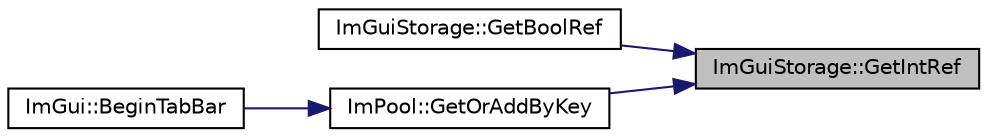 digraph "ImGuiStorage::GetIntRef"
{
 // LATEX_PDF_SIZE
  edge [fontname="Helvetica",fontsize="10",labelfontname="Helvetica",labelfontsize="10"];
  node [fontname="Helvetica",fontsize="10",shape=record];
  rankdir="RL";
  Node1 [label="ImGuiStorage::GetIntRef",height=0.2,width=0.4,color="black", fillcolor="grey75", style="filled", fontcolor="black",tooltip=" "];
  Node1 -> Node2 [dir="back",color="midnightblue",fontsize="10",style="solid"];
  Node2 [label="ImGuiStorage::GetBoolRef",height=0.2,width=0.4,color="black", fillcolor="white", style="filled",URL="$struct_im_gui_storage.html#aeb0d62100453d710bac5f6ad0a6e6a2e",tooltip=" "];
  Node1 -> Node3 [dir="back",color="midnightblue",fontsize="10",style="solid"];
  Node3 [label="ImPool::GetOrAddByKey",height=0.2,width=0.4,color="black", fillcolor="white", style="filled",URL="$struct_im_pool.html#a564fd757c33978601849a6091dcd99a0",tooltip=" "];
  Node3 -> Node4 [dir="back",color="midnightblue",fontsize="10",style="solid"];
  Node4 [label="ImGui::BeginTabBar",height=0.2,width=0.4,color="black", fillcolor="white", style="filled",URL="$namespace_im_gui.html#ab930db04eeff13f78ae76382c52db7eb",tooltip=" "];
}
